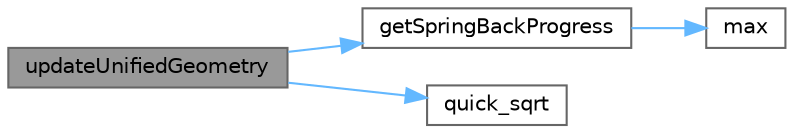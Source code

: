 digraph "updateUnifiedGeometry"
{
 // LATEX_PDF_SIZE
  bgcolor="transparent";
  edge [fontname=Helvetica,fontsize=10,labelfontname=Helvetica,labelfontsize=10];
  node [fontname=Helvetica,fontsize=10,shape=box,height=0.2,width=0.4];
  rankdir="LR";
  Node1 [id="Node000001",label="updateUnifiedGeometry",height=0.2,width=0.4,color="gray40", fillcolor="grey60", style="filled", fontcolor="black",tooltip="更新统一绘制区域"];
  Node1 -> Node2 [id="edge1_Node000001_Node000002",color="steelblue1",style="solid",tooltip=" "];
  Node2 [id="Node000002",label="getSpringBackProgress",height=0.2,width=0.4,color="grey40", fillcolor="white", style="filled",URL="$class_interactive_button_base.html#a9d384b4097254206b6f293957386298e",tooltip="获取回弹动画进度"];
  Node2 -> Node3 [id="edge2_Node000002_Node000003",color="steelblue1",style="solid",tooltip=" "];
  Node3 [id="Node000003",label="max",height=0.2,width=0.4,color="grey40", fillcolor="white", style="filled",URL="$class_interactive_button_base.html#a5f0ec151b65b2c048b57992b9814a3ae",tooltip="获取最大值"];
  Node1 -> Node4 [id="edge3_Node000001_Node000004",color="steelblue1",style="solid",tooltip=" "];
  Node4 [id="Node000004",label="quick_sqrt",height=0.2,width=0.4,color="grey40", fillcolor="white", style="filled",URL="$class_interactive_button_base.html#a16f10c17ca41d32cc83d46f621de3d91",tooltip="快速计算平方根"];
}
